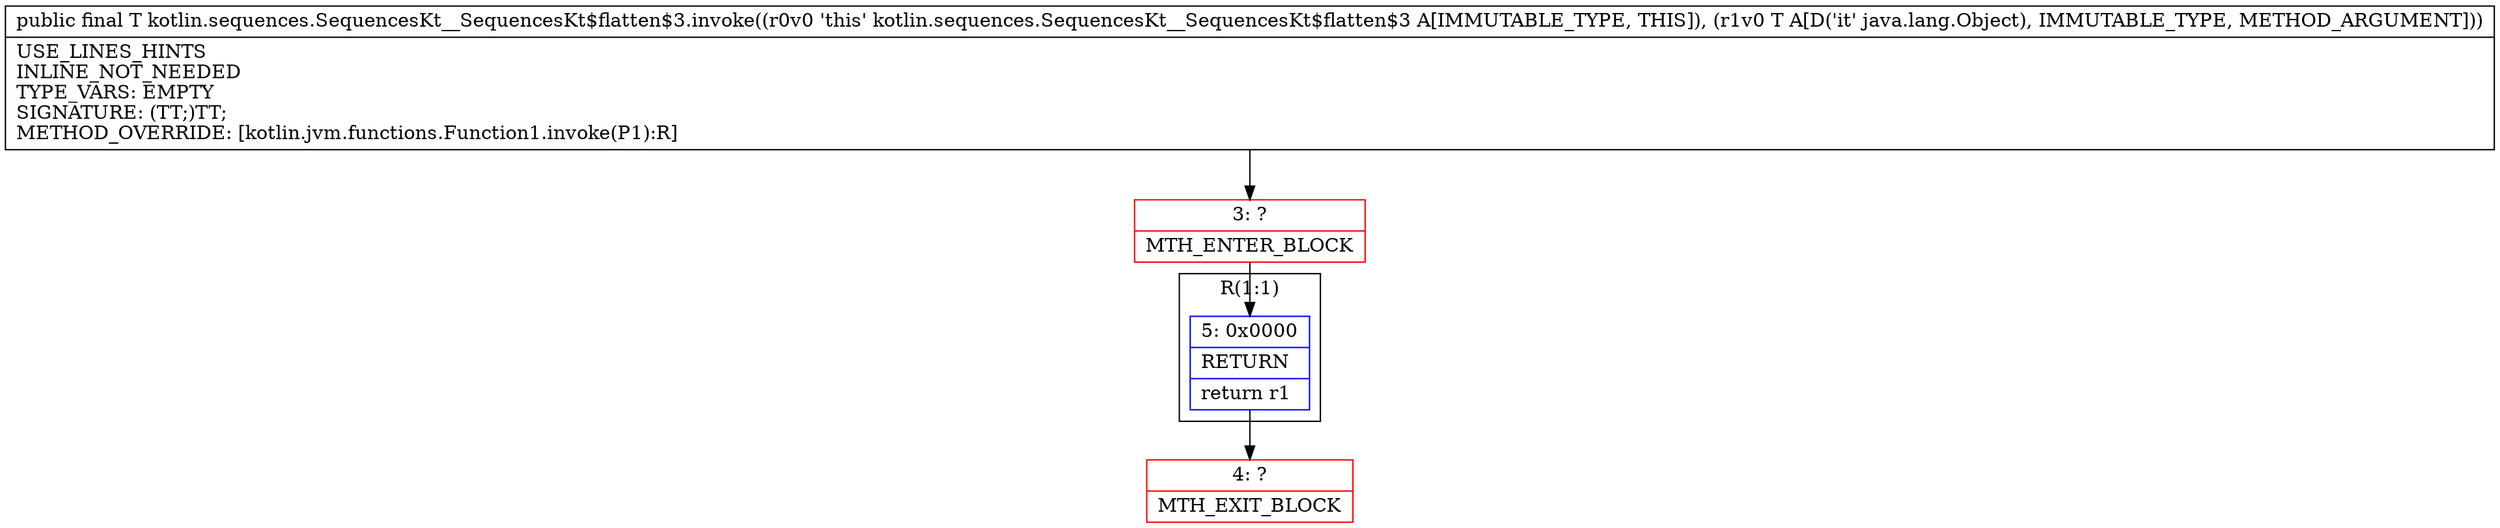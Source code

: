 digraph "CFG forkotlin.sequences.SequencesKt__SequencesKt$flatten$3.invoke(Ljava\/lang\/Object;)Ljava\/lang\/Object;" {
subgraph cluster_Region_1103687451 {
label = "R(1:1)";
node [shape=record,color=blue];
Node_5 [shape=record,label="{5\:\ 0x0000|RETURN\l|return r1\l}"];
}
Node_3 [shape=record,color=red,label="{3\:\ ?|MTH_ENTER_BLOCK\l}"];
Node_4 [shape=record,color=red,label="{4\:\ ?|MTH_EXIT_BLOCK\l}"];
MethodNode[shape=record,label="{public final T kotlin.sequences.SequencesKt__SequencesKt$flatten$3.invoke((r0v0 'this' kotlin.sequences.SequencesKt__SequencesKt$flatten$3 A[IMMUTABLE_TYPE, THIS]), (r1v0 T A[D('it' java.lang.Object), IMMUTABLE_TYPE, METHOD_ARGUMENT]))  | USE_LINES_HINTS\lINLINE_NOT_NEEDED\lTYPE_VARS: EMPTY\lSIGNATURE: (TT;)TT;\lMETHOD_OVERRIDE: [kotlin.jvm.functions.Function1.invoke(P1):R]\l}"];
MethodNode -> Node_3;Node_5 -> Node_4;
Node_3 -> Node_5;
}

